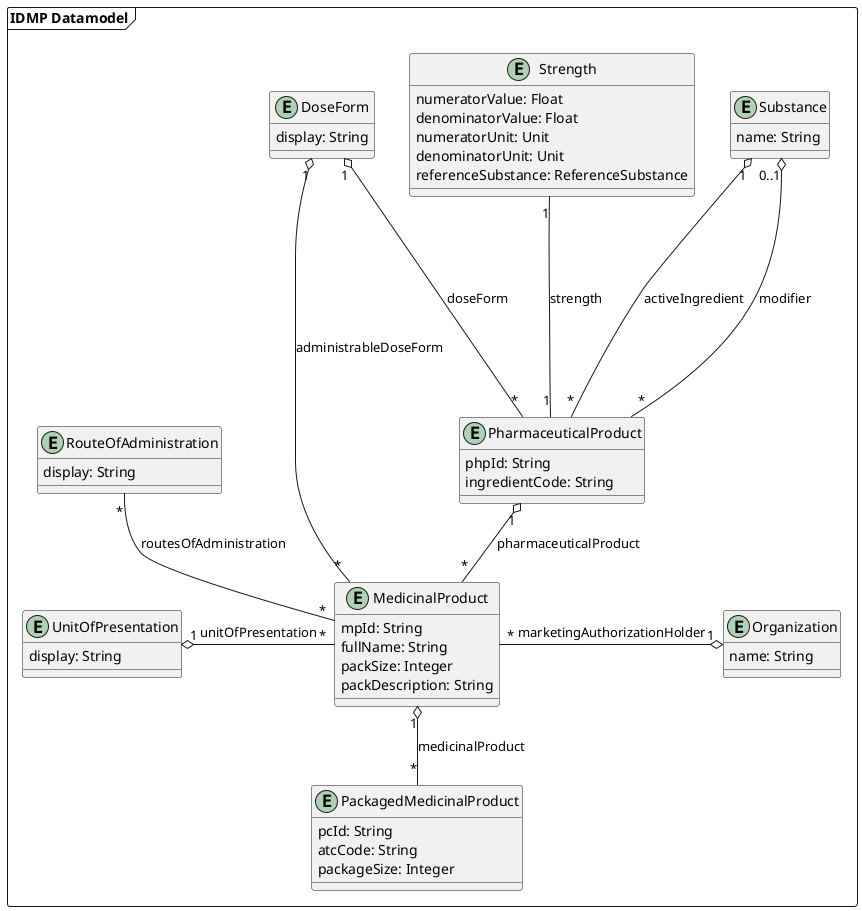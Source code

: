 @startuml
'https://plantuml.com/class-diagram

package "IDMP Datamodel" as idmpDatamodel <<frame>> {
    entity RouteOfAdministration {
        display: String
    }

    entity UnitOfPresentation {
        display: String
    }

    together {
        entity DoseForm {
            display: String
        }

        entity Strength {
            numeratorValue: Float
            denominatorValue: Float
            numeratorUnit: Unit
            denominatorUnit: Unit
            referenceSubstance: ReferenceSubstance
        }

        entity Substance {
            name: String
        }
    }

    entity PharmaceuticalProduct {
        phpId: String
        ingredientCode: String
    }

    entity MedicinalProduct {
        mpId: String
        fullName: String
        packSize: Integer
        packDescription: String
    }

    entity PackagedMedicinalProduct {
        pcId: String
        atcCode: String
        packageSize: Integer
    }

    entity Organization {
        name: String
    }

    Substance "1" o---- "*" PharmaceuticalProduct : activeIngredient
    Substance "0..1" o---- "*" PharmaceuticalProduct : modifier
    DoseForm "1" o-- "*" PharmaceuticalProduct : doseForm
    Strength "1" -- "1" PharmaceuticalProduct : strength

    PharmaceuticalProduct "1" o-- "*" MedicinalProduct : pharmaceuticalProduct

    MedicinalProduct "1" o-- "*" PackagedMedicinalProduct : medicinalProduct
    MedicinalProduct "*" --o "1" DoseForm : administrableDoseForm
    RouteOfAdministration "*" - "*" MedicinalProduct : routesOfAdministration
    UnitOfPresentation "1" o- "*" MedicinalProduct : unitOfPresentation

    MedicinalProduct "*" -o "1" Organization : marketingAuthorizationHolder

    RouteOfAdministration -[hidden]-> UnitOfPresentation
}
@enduml